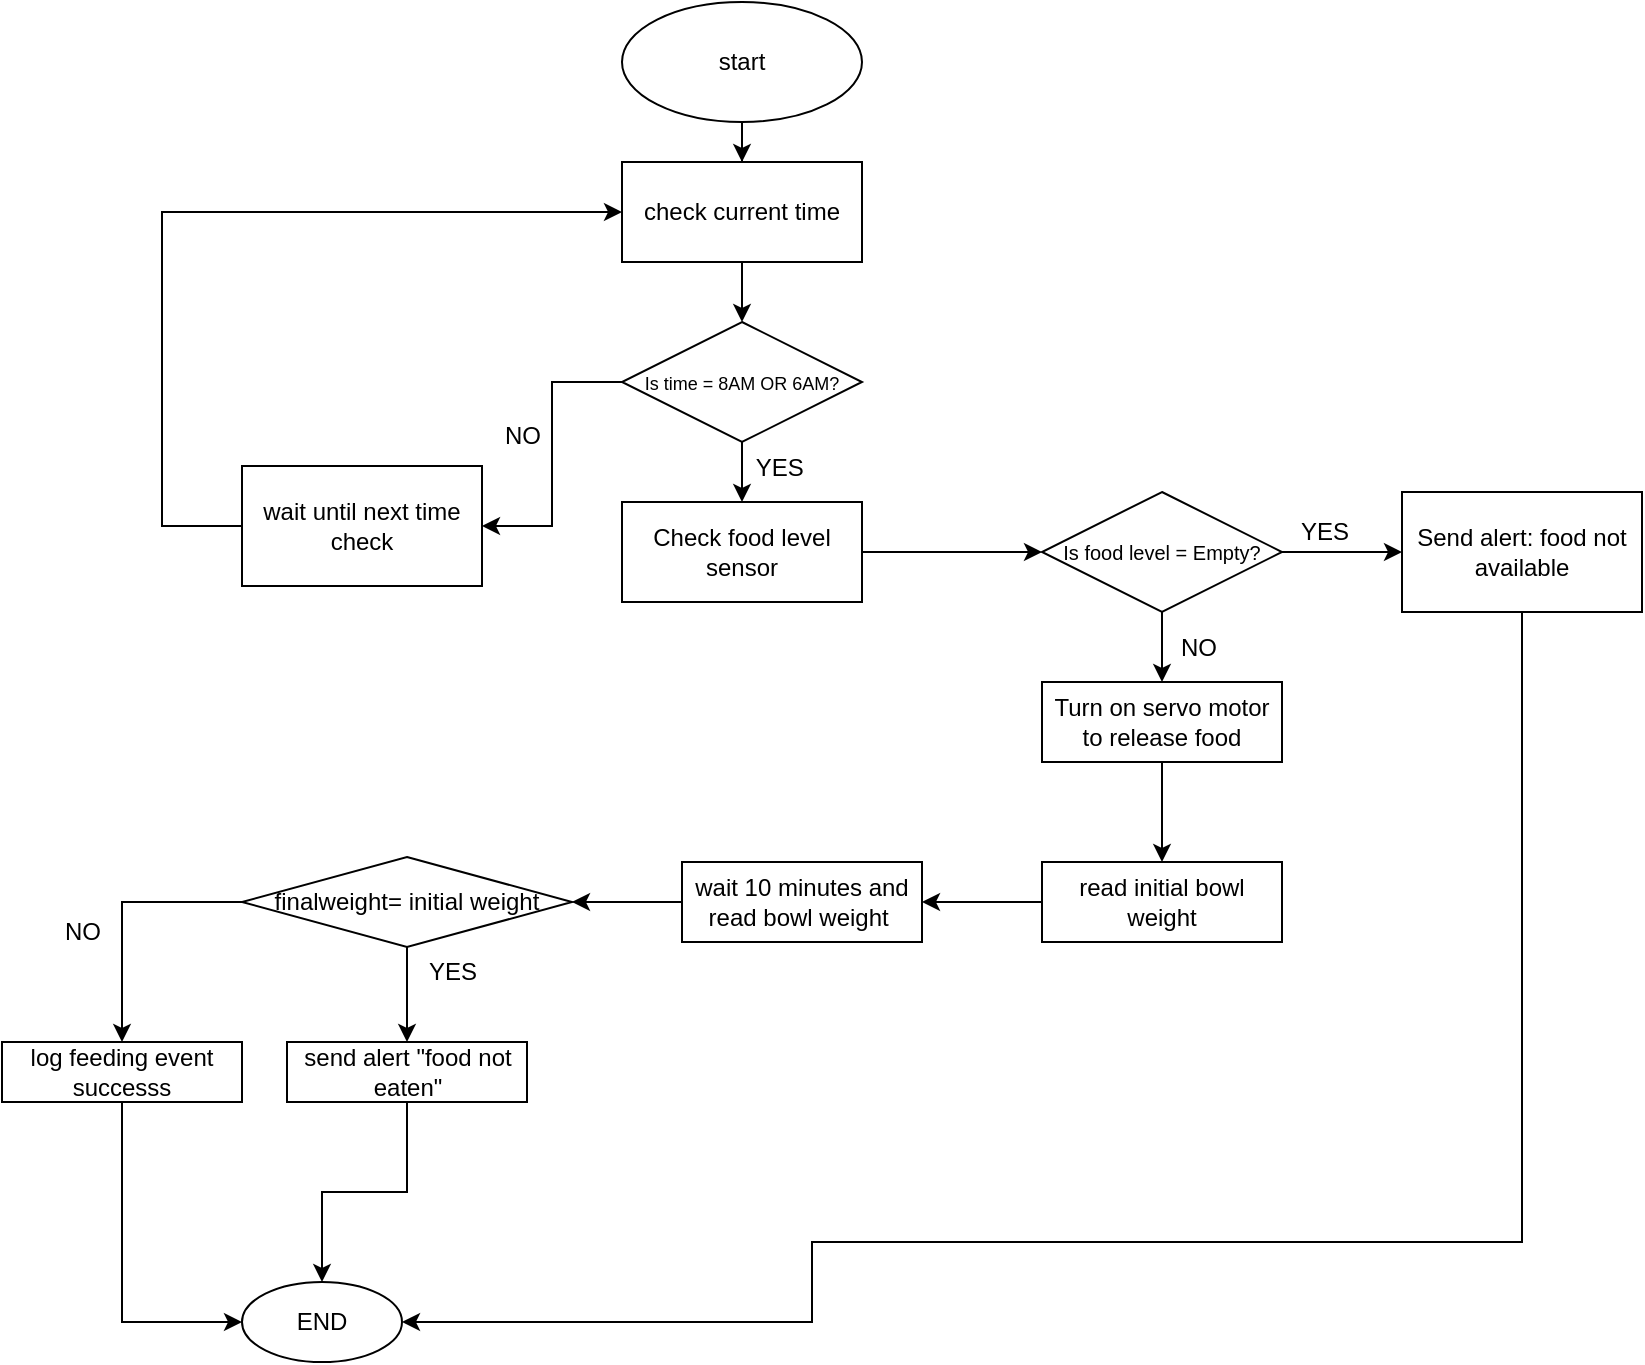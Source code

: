 <mxfile version="28.1.0">
  <diagram name="Page-1" id="_B1n_n4bvo1T1jDnOq7r">
    <mxGraphModel dx="941" dy="1629" grid="1" gridSize="10" guides="1" tooltips="1" connect="1" arrows="1" fold="1" page="1" pageScale="1" pageWidth="850" pageHeight="1100" math="0" shadow="0">
      <root>
        <mxCell id="0" />
        <mxCell id="1" parent="0" />
        <mxCell id="4J5Cr1NGU98kWX9qRevN-17" style="edgeStyle=orthogonalEdgeStyle;rounded=0;orthogonalLoop=1;jettySize=auto;html=1;entryX=0.5;entryY=0;entryDx=0;entryDy=0;" edge="1" parent="1" source="4J5Cr1NGU98kWX9qRevN-1" target="4J5Cr1NGU98kWX9qRevN-3">
          <mxGeometry relative="1" as="geometry" />
        </mxCell>
        <mxCell id="4J5Cr1NGU98kWX9qRevN-1" value="start" style="ellipse;whiteSpace=wrap;html=1;" vertex="1" parent="1">
          <mxGeometry x="330" y="-20" width="120" height="60" as="geometry" />
        </mxCell>
        <mxCell id="4J5Cr1NGU98kWX9qRevN-18" style="edgeStyle=orthogonalEdgeStyle;rounded=0;orthogonalLoop=1;jettySize=auto;html=1;entryX=0.5;entryY=0;entryDx=0;entryDy=0;" edge="1" parent="1" source="4J5Cr1NGU98kWX9qRevN-3" target="4J5Cr1NGU98kWX9qRevN-4">
          <mxGeometry relative="1" as="geometry" />
        </mxCell>
        <mxCell id="4J5Cr1NGU98kWX9qRevN-3" value="check current time" style="rounded=0;whiteSpace=wrap;html=1;" vertex="1" parent="1">
          <mxGeometry x="330" y="60" width="120" height="50" as="geometry" />
        </mxCell>
        <mxCell id="4J5Cr1NGU98kWX9qRevN-19" style="edgeStyle=orthogonalEdgeStyle;rounded=0;orthogonalLoop=1;jettySize=auto;html=1;entryX=0.5;entryY=0;entryDx=0;entryDy=0;" edge="1" parent="1" source="4J5Cr1NGU98kWX9qRevN-4" target="4J5Cr1NGU98kWX9qRevN-5">
          <mxGeometry relative="1" as="geometry" />
        </mxCell>
        <mxCell id="4J5Cr1NGU98kWX9qRevN-73" style="edgeStyle=orthogonalEdgeStyle;rounded=0;orthogonalLoop=1;jettySize=auto;html=1;entryX=1;entryY=0.5;entryDx=0;entryDy=0;" edge="1" parent="1" source="4J5Cr1NGU98kWX9qRevN-4" target="4J5Cr1NGU98kWX9qRevN-70">
          <mxGeometry relative="1" as="geometry" />
        </mxCell>
        <mxCell id="4J5Cr1NGU98kWX9qRevN-4" value="&lt;font style=&quot;font-size: 9px;&quot;&gt;Is time = 8AM OR 6AM?&lt;/font&gt;" style="rhombus;whiteSpace=wrap;html=1;" vertex="1" parent="1">
          <mxGeometry x="330" y="140" width="120" height="60" as="geometry" />
        </mxCell>
        <mxCell id="4J5Cr1NGU98kWX9qRevN-20" style="edgeStyle=orthogonalEdgeStyle;rounded=0;orthogonalLoop=1;jettySize=auto;html=1;entryX=0;entryY=0.5;entryDx=0;entryDy=0;" edge="1" parent="1" source="4J5Cr1NGU98kWX9qRevN-5" target="4J5Cr1NGU98kWX9qRevN-6">
          <mxGeometry relative="1" as="geometry" />
        </mxCell>
        <mxCell id="4J5Cr1NGU98kWX9qRevN-5" value="Check food level sensor" style="rounded=0;whiteSpace=wrap;html=1;" vertex="1" parent="1">
          <mxGeometry x="330" y="230" width="120" height="50" as="geometry" />
        </mxCell>
        <mxCell id="4J5Cr1NGU98kWX9qRevN-8" value="" style="edgeStyle=orthogonalEdgeStyle;rounded=0;orthogonalLoop=1;jettySize=auto;html=1;" edge="1" parent="1" source="4J5Cr1NGU98kWX9qRevN-6" target="4J5Cr1NGU98kWX9qRevN-7">
          <mxGeometry relative="1" as="geometry" />
        </mxCell>
        <mxCell id="4J5Cr1NGU98kWX9qRevN-10" value="" style="edgeStyle=orthogonalEdgeStyle;rounded=0;orthogonalLoop=1;jettySize=auto;html=1;" edge="1" parent="1" source="4J5Cr1NGU98kWX9qRevN-6" target="4J5Cr1NGU98kWX9qRevN-9">
          <mxGeometry relative="1" as="geometry" />
        </mxCell>
        <mxCell id="4J5Cr1NGU98kWX9qRevN-6" value="&lt;font size=&quot;1&quot;&gt;Is food level = Empty?&lt;/font&gt;" style="rhombus;whiteSpace=wrap;html=1;" vertex="1" parent="1">
          <mxGeometry x="540" y="225" width="120" height="60" as="geometry" />
        </mxCell>
        <mxCell id="4J5Cr1NGU98kWX9qRevN-12" value="" style="edgeStyle=orthogonalEdgeStyle;rounded=0;orthogonalLoop=1;jettySize=auto;html=1;" edge="1" parent="1" source="4J5Cr1NGU98kWX9qRevN-7" target="4J5Cr1NGU98kWX9qRevN-11">
          <mxGeometry relative="1" as="geometry" />
        </mxCell>
        <mxCell id="4J5Cr1NGU98kWX9qRevN-7" value="Turn on servo motor to release food" style="whiteSpace=wrap;html=1;" vertex="1" parent="1">
          <mxGeometry x="540" y="320" width="120" height="40" as="geometry" />
        </mxCell>
        <mxCell id="4J5Cr1NGU98kWX9qRevN-47" style="edgeStyle=orthogonalEdgeStyle;rounded=0;orthogonalLoop=1;jettySize=auto;html=1;entryX=1;entryY=0.5;entryDx=0;entryDy=0;" edge="1" parent="1" source="4J5Cr1NGU98kWX9qRevN-9" target="4J5Cr1NGU98kWX9qRevN-16">
          <mxGeometry relative="1" as="geometry">
            <Array as="points">
              <mxPoint x="780" y="600" />
              <mxPoint x="425" y="600" />
            </Array>
          </mxGeometry>
        </mxCell>
        <mxCell id="4J5Cr1NGU98kWX9qRevN-9" value="Send alert: food not available" style="whiteSpace=wrap;html=1;" vertex="1" parent="1">
          <mxGeometry x="720" y="225" width="120" height="60" as="geometry" />
        </mxCell>
        <mxCell id="4J5Cr1NGU98kWX9qRevN-14" value="" style="edgeStyle=orthogonalEdgeStyle;rounded=0;orthogonalLoop=1;jettySize=auto;html=1;" edge="1" parent="1" source="4J5Cr1NGU98kWX9qRevN-11" target="4J5Cr1NGU98kWX9qRevN-13">
          <mxGeometry relative="1" as="geometry" />
        </mxCell>
        <mxCell id="4J5Cr1NGU98kWX9qRevN-11" value="read initial bowl weight" style="whiteSpace=wrap;html=1;" vertex="1" parent="1">
          <mxGeometry x="540" y="410" width="120" height="40" as="geometry" />
        </mxCell>
        <mxCell id="4J5Cr1NGU98kWX9qRevN-67" style="edgeStyle=orthogonalEdgeStyle;rounded=0;orthogonalLoop=1;jettySize=auto;html=1;entryX=1;entryY=0.5;entryDx=0;entryDy=0;" edge="1" parent="1" source="4J5Cr1NGU98kWX9qRevN-13" target="4J5Cr1NGU98kWX9qRevN-51">
          <mxGeometry relative="1" as="geometry" />
        </mxCell>
        <mxCell id="4J5Cr1NGU98kWX9qRevN-13" value="wait 10 minutes and read bowl weight&amp;nbsp;" style="whiteSpace=wrap;html=1;" vertex="1" parent="1">
          <mxGeometry x="360" y="410" width="120" height="40" as="geometry" />
        </mxCell>
        <mxCell id="4J5Cr1NGU98kWX9qRevN-16" value="END" style="ellipse;whiteSpace=wrap;html=1;" vertex="1" parent="1">
          <mxGeometry x="140" y="620" width="80" height="40" as="geometry" />
        </mxCell>
        <mxCell id="4J5Cr1NGU98kWX9qRevN-21" value="&amp;nbsp; &amp;nbsp; &amp;nbsp;YES" style="text;html=1;align=center;verticalAlign=middle;resizable=0;points=[];autosize=1;strokeColor=none;fillColor=none;" vertex="1" parent="1">
          <mxGeometry x="370" y="198" width="60" height="30" as="geometry" />
        </mxCell>
        <mxCell id="4J5Cr1NGU98kWX9qRevN-23" value="NO" style="text;html=1;align=center;verticalAlign=middle;resizable=0;points=[];autosize=1;strokeColor=none;fillColor=none;" vertex="1" parent="1">
          <mxGeometry x="260" y="182" width="40" height="30" as="geometry" />
        </mxCell>
        <mxCell id="4J5Cr1NGU98kWX9qRevN-25" value="YES&lt;div&gt;&lt;br&gt;&lt;/div&gt;" style="text;html=1;align=center;verticalAlign=middle;resizable=0;points=[];autosize=1;strokeColor=none;fillColor=none;" vertex="1" parent="1">
          <mxGeometry x="656" y="232" width="50" height="40" as="geometry" />
        </mxCell>
        <mxCell id="4J5Cr1NGU98kWX9qRevN-26" value="NO" style="text;html=1;align=center;verticalAlign=middle;resizable=0;points=[];autosize=1;strokeColor=none;fillColor=none;" vertex="1" parent="1">
          <mxGeometry x="598" y="288" width="40" height="30" as="geometry" />
        </mxCell>
        <mxCell id="4J5Cr1NGU98kWX9qRevN-65" style="edgeStyle=orthogonalEdgeStyle;rounded=0;orthogonalLoop=1;jettySize=auto;html=1;entryX=0.5;entryY=0;entryDx=0;entryDy=0;exitX=0;exitY=0.5;exitDx=0;exitDy=0;" edge="1" parent="1" source="4J5Cr1NGU98kWX9qRevN-51" target="4J5Cr1NGU98kWX9qRevN-64">
          <mxGeometry relative="1" as="geometry" />
        </mxCell>
        <mxCell id="4J5Cr1NGU98kWX9qRevN-76" style="edgeStyle=orthogonalEdgeStyle;rounded=0;orthogonalLoop=1;jettySize=auto;html=1;" edge="1" parent="1" source="4J5Cr1NGU98kWX9qRevN-51" target="4J5Cr1NGU98kWX9qRevN-55">
          <mxGeometry relative="1" as="geometry" />
        </mxCell>
        <mxCell id="4J5Cr1NGU98kWX9qRevN-51" value="finalweight= initial weight" style="rhombus;whiteSpace=wrap;html=1;" vertex="1" parent="1">
          <mxGeometry x="140" y="407.5" width="165" height="45" as="geometry" />
        </mxCell>
        <mxCell id="4J5Cr1NGU98kWX9qRevN-78" value="" style="edgeStyle=orthogonalEdgeStyle;rounded=0;orthogonalLoop=1;jettySize=auto;html=1;" edge="1" parent="1" source="4J5Cr1NGU98kWX9qRevN-55" target="4J5Cr1NGU98kWX9qRevN-16">
          <mxGeometry relative="1" as="geometry" />
        </mxCell>
        <mxCell id="4J5Cr1NGU98kWX9qRevN-55" value="send alert &quot;food not eaten&quot;" style="whiteSpace=wrap;html=1;" vertex="1" parent="1">
          <mxGeometry x="162.5" y="500" width="120" height="30" as="geometry" />
        </mxCell>
        <mxCell id="4J5Cr1NGU98kWX9qRevN-59" value="YES" style="text;html=1;align=center;verticalAlign=middle;resizable=0;points=[];autosize=1;strokeColor=none;fillColor=none;" vertex="1" parent="1">
          <mxGeometry x="220" y="450" width="50" height="30" as="geometry" />
        </mxCell>
        <mxCell id="4J5Cr1NGU98kWX9qRevN-77" style="edgeStyle=orthogonalEdgeStyle;rounded=0;orthogonalLoop=1;jettySize=auto;html=1;entryX=0;entryY=0.5;entryDx=0;entryDy=0;" edge="1" parent="1" source="4J5Cr1NGU98kWX9qRevN-64" target="4J5Cr1NGU98kWX9qRevN-16">
          <mxGeometry relative="1" as="geometry" />
        </mxCell>
        <mxCell id="4J5Cr1NGU98kWX9qRevN-64" value="log feeding event successs" style="whiteSpace=wrap;html=1;" vertex="1" parent="1">
          <mxGeometry x="20" y="500" width="120" height="30" as="geometry" />
        </mxCell>
        <mxCell id="4J5Cr1NGU98kWX9qRevN-66" value="NO" style="text;html=1;align=center;verticalAlign=middle;resizable=0;points=[];autosize=1;strokeColor=none;fillColor=none;" vertex="1" parent="1">
          <mxGeometry x="40" y="430" width="40" height="30" as="geometry" />
        </mxCell>
        <mxCell id="4J5Cr1NGU98kWX9qRevN-72" style="edgeStyle=orthogonalEdgeStyle;rounded=0;orthogonalLoop=1;jettySize=auto;html=1;entryX=0;entryY=0.5;entryDx=0;entryDy=0;" edge="1" parent="1" source="4J5Cr1NGU98kWX9qRevN-70" target="4J5Cr1NGU98kWX9qRevN-3">
          <mxGeometry relative="1" as="geometry">
            <Array as="points">
              <mxPoint x="100" y="242" />
              <mxPoint x="100" y="85" />
            </Array>
          </mxGeometry>
        </mxCell>
        <mxCell id="4J5Cr1NGU98kWX9qRevN-70" value="wait until next time check" style="whiteSpace=wrap;html=1;" vertex="1" parent="1">
          <mxGeometry x="140" y="212" width="120" height="60" as="geometry" />
        </mxCell>
      </root>
    </mxGraphModel>
  </diagram>
</mxfile>
